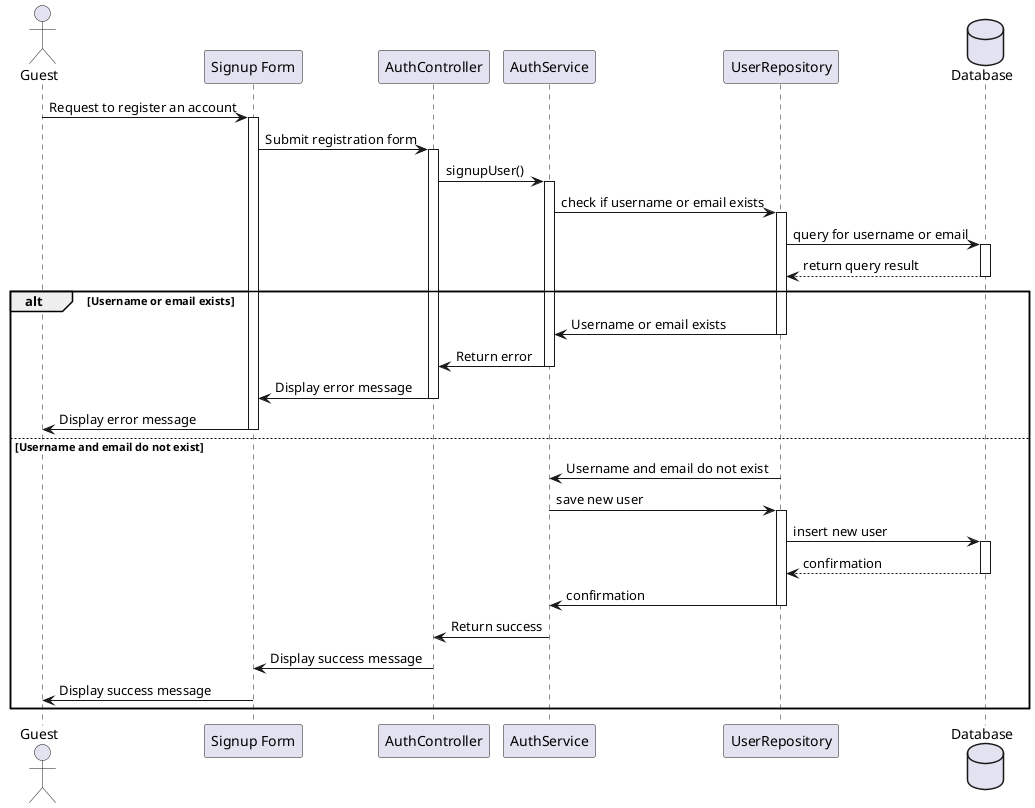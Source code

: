 @startuml

actor Guest
participant "Signup Form" as SignupForm
participant "AuthController" as AuthController
participant "AuthService" as AuthService
participant "UserRepository" as UserRepository
database "Database" as Database

Guest -> SignupForm: Request to register an account
activate SignupForm
SignupForm -> AuthController: Submit registration form
activate AuthController
AuthController -> AuthService: signupUser()
activate AuthService
AuthService -> UserRepository: check if username or email exists
activate UserRepository
UserRepository -> Database: query for username or email
activate Database
Database --> UserRepository: return query result
deactivate Database

alt Username or email exists
    UserRepository -> AuthService: Username or email exists
    deactivate UserRepository
    AuthService -> AuthController: Return error
    deactivate AuthService
    AuthController -> SignupForm: Display error message
    deactivate AuthController
    SignupForm -> Guest: Display error message
    deactivate SignupForm
else Username and email do not exist
    UserRepository -> AuthService: Username and email do not exist
    deactivate UserRepository
    AuthService -> UserRepository: save new user
    activate UserRepository
    UserRepository -> Database: insert new user
    activate Database
    Database --> UserRepository: confirmation
    deactivate Database
    UserRepository -> AuthService: confirmation
    deactivate UserRepository
    AuthService -> AuthController: Return success
    deactivate AuthService
    AuthController -> SignupForm: Display success message
    deactivate AuthController
    SignupForm -> Guest: Display success message
    deactivate SignupForm
end

@enduml
